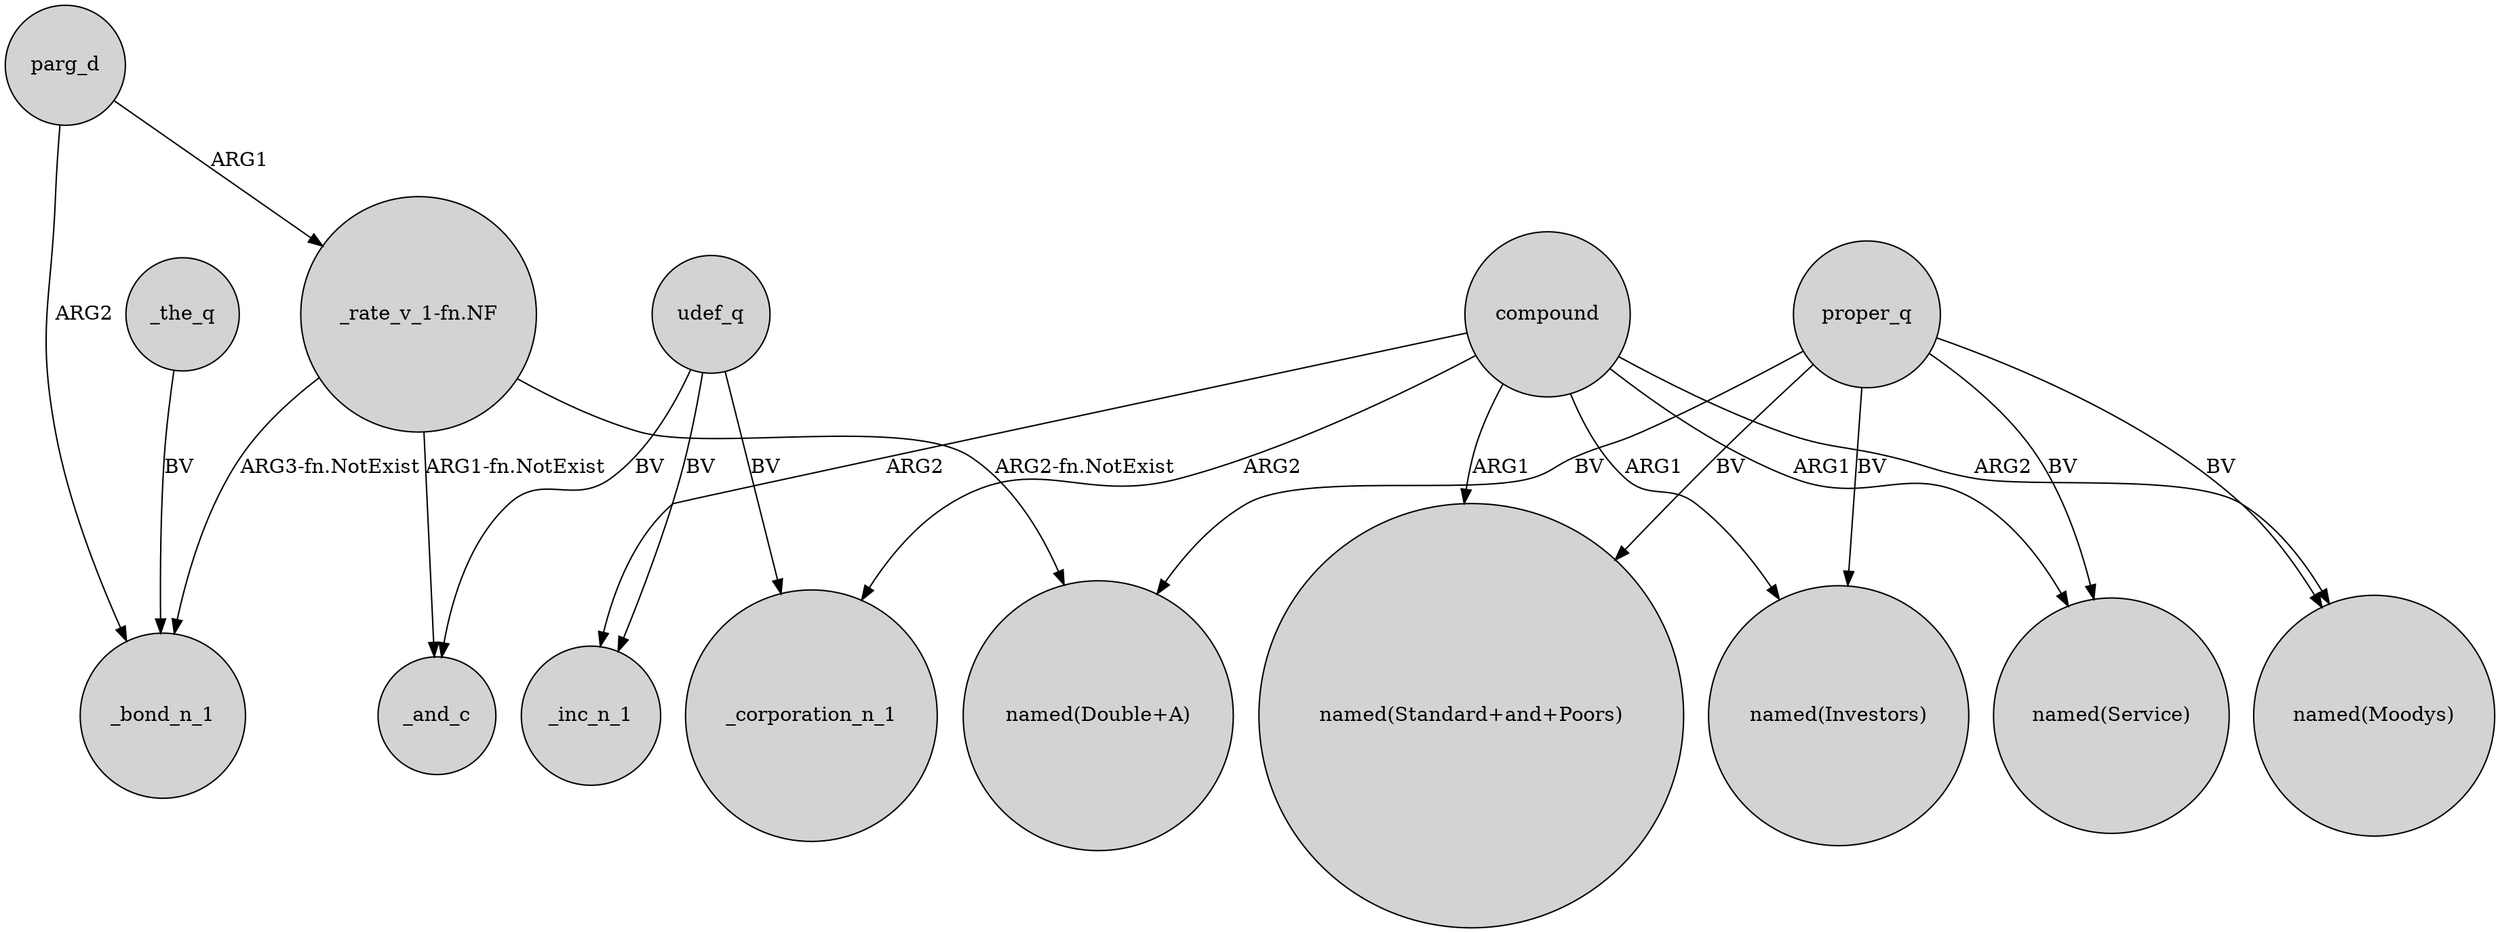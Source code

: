 digraph {
	node [shape=circle style=filled]
	compound -> "named(Moodys)" [label=ARG2]
	udef_q -> _inc_n_1 [label=BV]
	"_rate_v_1-fn.NF" -> _bond_n_1 [label="ARG3-fn.NotExist"]
	"_rate_v_1-fn.NF" -> "named(Double+A)" [label="ARG2-fn.NotExist"]
	parg_d -> _bond_n_1 [label=ARG2]
	compound -> _corporation_n_1 [label=ARG2]
	compound -> "named(Investors)" [label=ARG1]
	proper_q -> "named(Moodys)" [label=BV]
	compound -> "named(Standard+and+Poors)" [label=ARG1]
	compound -> "named(Service)" [label=ARG1]
	udef_q -> _corporation_n_1 [label=BV]
	parg_d -> "_rate_v_1-fn.NF" [label=ARG1]
	"_rate_v_1-fn.NF" -> _and_c [label="ARG1-fn.NotExist"]
	_the_q -> _bond_n_1 [label=BV]
	proper_q -> "named(Double+A)" [label=BV]
	proper_q -> "named(Service)" [label=BV]
	proper_q -> "named(Standard+and+Poors)" [label=BV]
	udef_q -> _and_c [label=BV]
	proper_q -> "named(Investors)" [label=BV]
	compound -> _inc_n_1 [label=ARG2]
}
